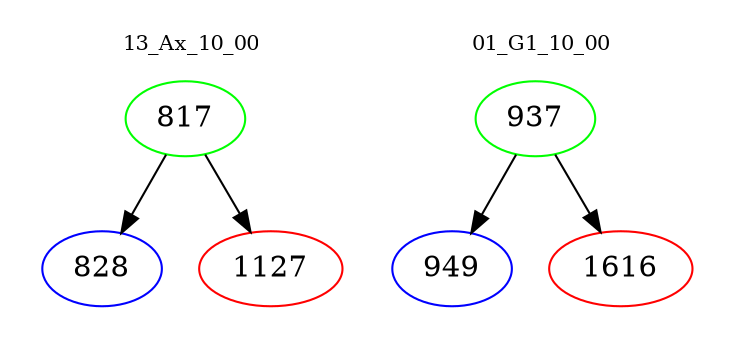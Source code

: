 digraph{
subgraph cluster_0 {
color = white
label = "13_Ax_10_00";
fontsize=10;
T0_817 [label="817", color="green"]
T0_817 -> T0_828 [color="black"]
T0_828 [label="828", color="blue"]
T0_817 -> T0_1127 [color="black"]
T0_1127 [label="1127", color="red"]
}
subgraph cluster_1 {
color = white
label = "01_G1_10_00";
fontsize=10;
T1_937 [label="937", color="green"]
T1_937 -> T1_949 [color="black"]
T1_949 [label="949", color="blue"]
T1_937 -> T1_1616 [color="black"]
T1_1616 [label="1616", color="red"]
}
}
